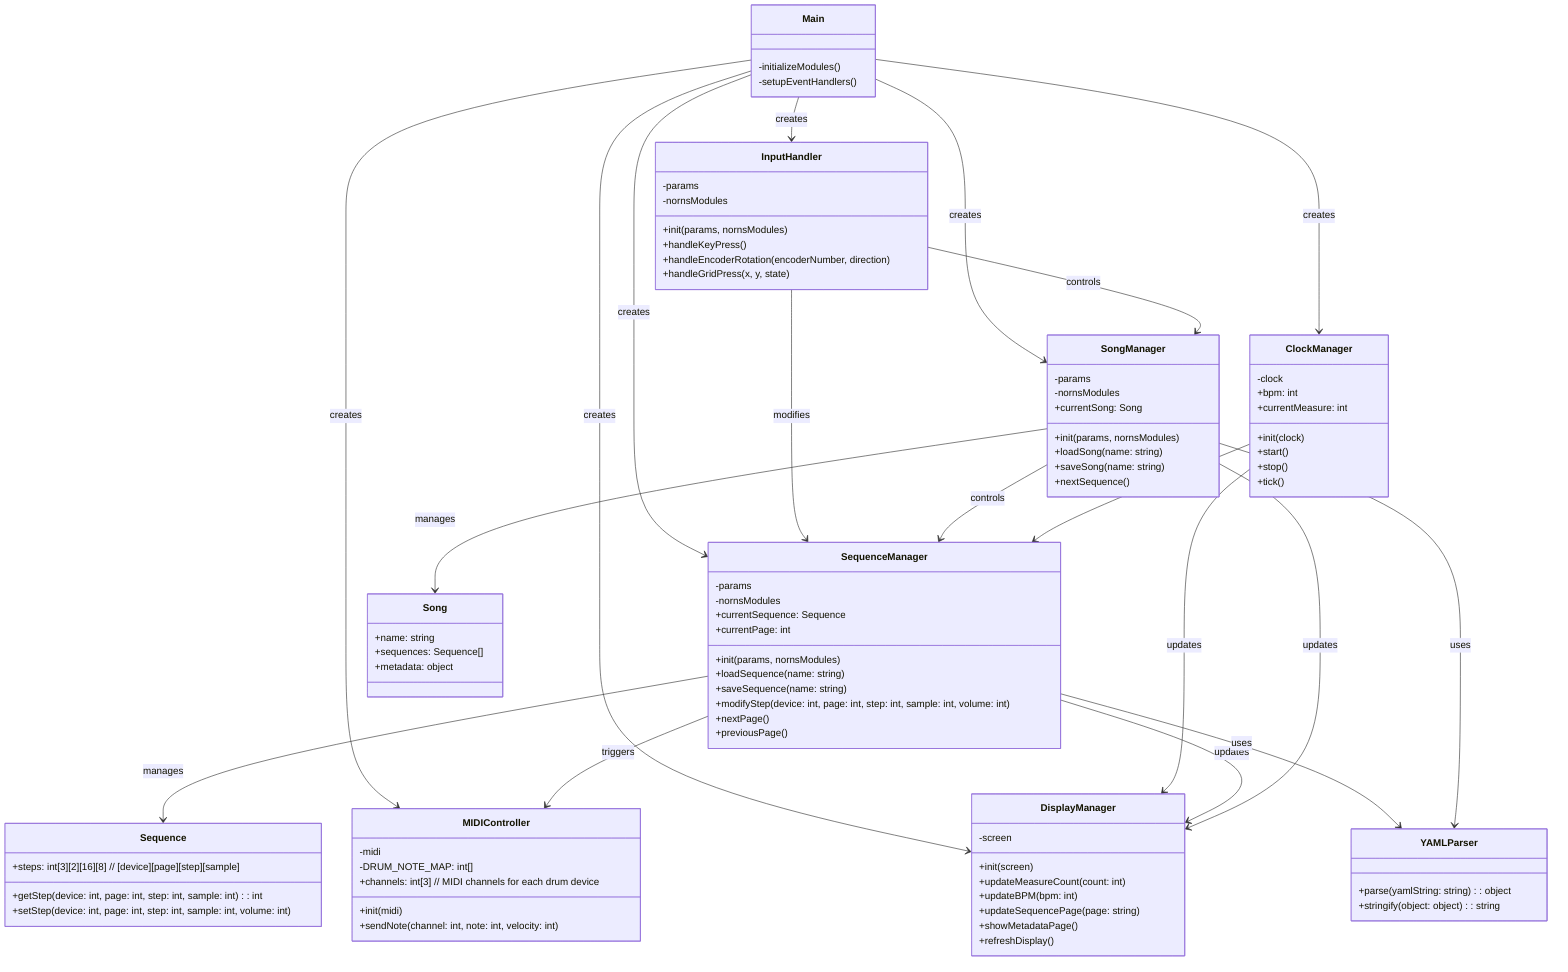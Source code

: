 classDiagram
    class Main {
        -initializeModules()
        -setupEventHandlers()
    }
    class InputHandler {
        -params
        -nornsModules
        +init(params, nornsModules)
        +handleKeyPress()
        +handleEncoderRotation(encoderNumber, direction)
        +handleGridPress(x, y, state)
    }
    class SequenceManager {
        -params
        -nornsModules
        +init(params, nornsModules)
        +currentSequence: Sequence
        +currentPage: int
        +loadSequence(name: string)
        +saveSequence(name: string)
        +modifyStep(device: int, page: int, step: int, sample: int, volume: int)
        +nextPage()
        +previousPage()
    }
    class Sequence {
        +steps: int[3][2][16][8]  // [device][page][step][sample]
        +getStep(device: int, page: int, step: int, sample: int): int
        +setStep(device: int, page: int, step: int, sample: int, volume: int)
    }
    class SongManager {
        -params
        -nornsModules
        +init(params, nornsModules)
        +currentSong: Song
        +loadSong(name: string)
        +saveSong(name: string)
        +nextSequence()
    }
    class Song {
        +name: string
        +sequences: Sequence[]
        +metadata: object
    }
    class MIDIController {
        -midi
        +init(midi)
        -DRUM_NOTE_MAP: int[]
        +sendNote(channel: int, note: int, velocity: int)
        +channels: int[3]  // MIDI channels for each drum device
    }
    class ClockManager {
        -clock
        +init(clock)
        +bpm: int
        +currentMeasure: int
        +start()
        +stop()
        +tick()
    }
    class DisplayManager {
        -screen
        +init(screen)
        +updateMeasureCount(count: int)
        +updateBPM(bpm: int)
        +updateSequencePage(page: string)
        +showMetadataPage()
        +refreshDisplay()
    }
    class YAMLParser {
        +parse(yamlString: string): object
        +stringify(object: object): string
    }
    
    Main --> InputHandler : creates
    Main --> SequenceManager : creates
    Main --> SongManager : creates
    Main --> MIDIController : creates
    Main --> ClockManager : creates
    Main --> DisplayManager : creates
    InputHandler --> SequenceManager : modifies
    InputHandler --> SongManager : controls
    SequenceManager --> Sequence : manages
    SequenceManager --> MIDIController : triggers
    SongManager --> Song : manages
    SongManager --> SequenceManager : controls
    ClockManager --> SequenceManager : syncs
    ClockManager --> DisplayManager : updates
    SequenceManager --> DisplayManager : updates
    SongManager --> DisplayManager : updates
    SequenceManager --> YAMLParser : uses
    SongManager --> YAMLParser : uses